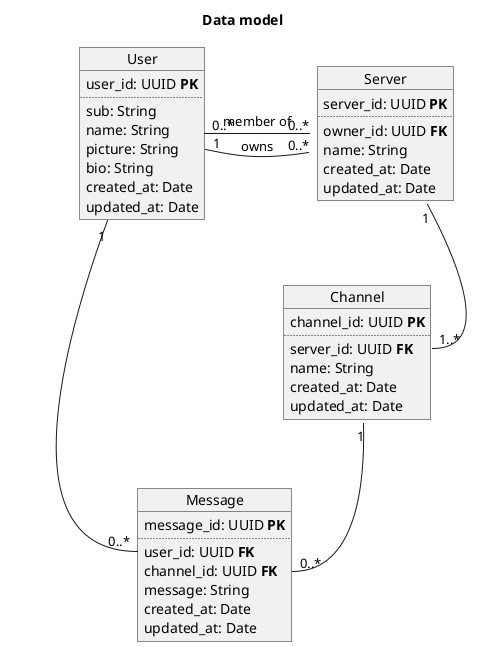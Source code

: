 @startuml
'https://plantuml.com/object-diagram

title Data model

object User {
    user_id: UUID **PK**
    ..
    sub: String
    name: String
    picture: String
    bio: String
    created_at: Date
    updated_at: Date
}

object Server {
    server_id: UUID **PK**
    ..
    owner_id: UUID **FK**
    name: String
    created_at: Date
    updated_at: Date
}

object Channel {
    channel_id: UUID **PK**
    ..
    server_id: UUID **FK**
    name: String
    created_at: Date
    updated_at: Date
}

object Message {
    message_id: UUID **PK**
    ..
    user_id: UUID **FK**
    channel_id: UUID **FK**
    message: String
    created_at: Date
    updated_at: Date
}


User "1" - "0..*" Server::user_id: owns
User "1" -- "0..*" Message::user_id
User "0..*" -- "0..*" Server::user_id: member of
Server "1" -- "1..*" Channel::server_id
Channel "1" -- "0..*" Message::channel_id

@enduml
